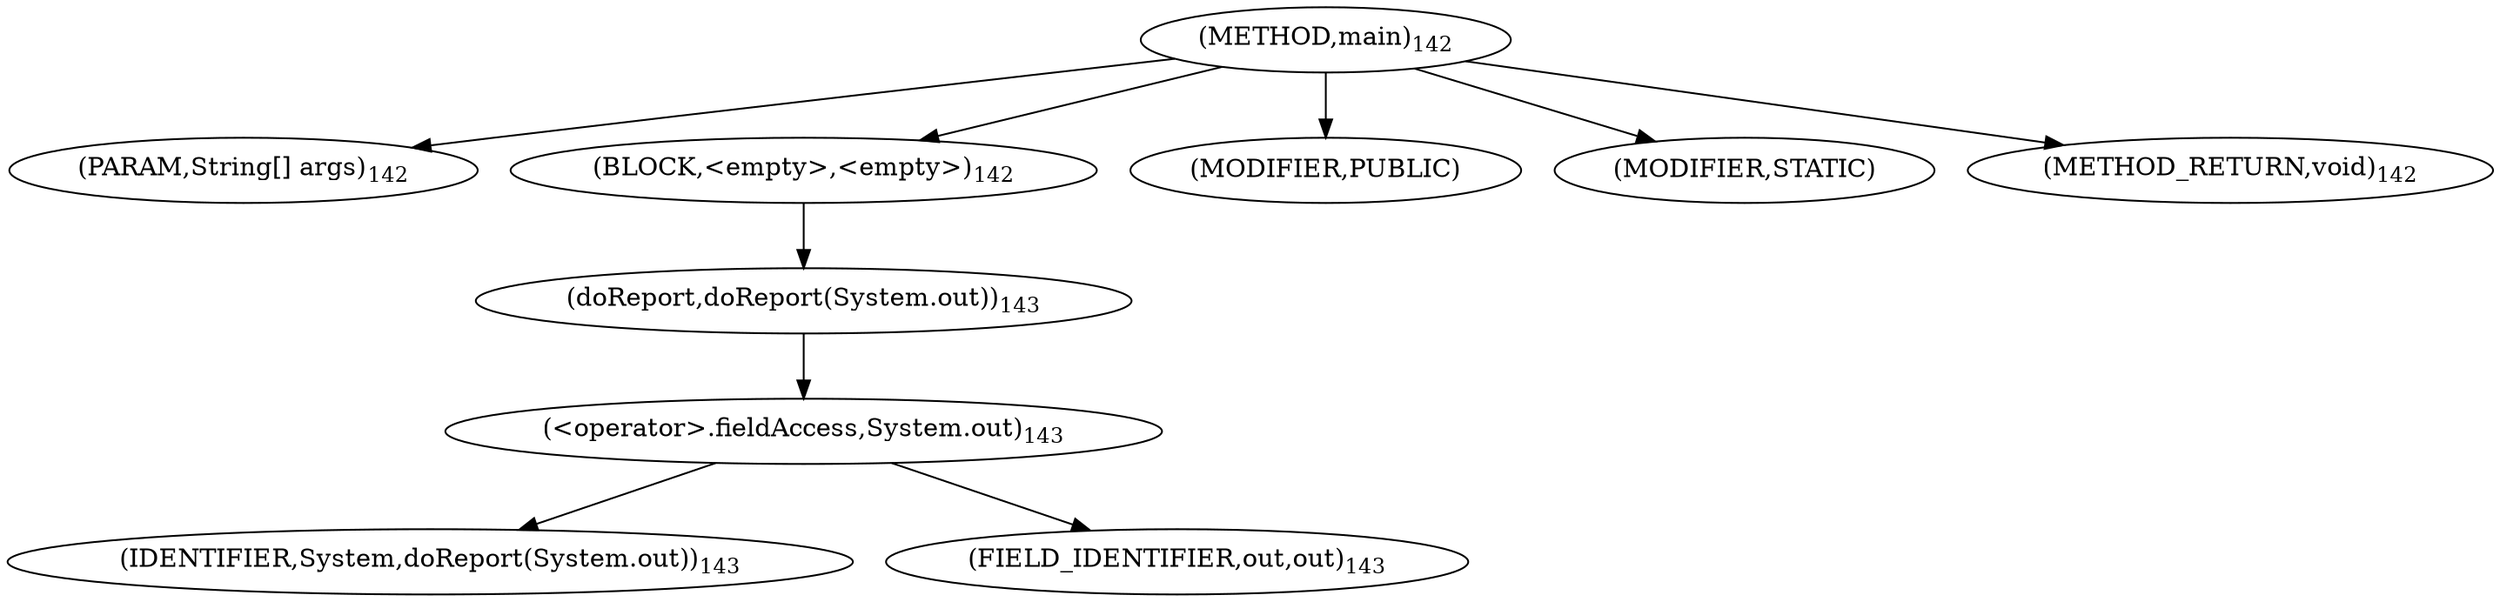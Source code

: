 digraph "main" {  
"165" [label = <(METHOD,main)<SUB>142</SUB>> ]
"166" [label = <(PARAM,String[] args)<SUB>142</SUB>> ]
"167" [label = <(BLOCK,&lt;empty&gt;,&lt;empty&gt;)<SUB>142</SUB>> ]
"168" [label = <(doReport,doReport(System.out))<SUB>143</SUB>> ]
"169" [label = <(&lt;operator&gt;.fieldAccess,System.out)<SUB>143</SUB>> ]
"170" [label = <(IDENTIFIER,System,doReport(System.out))<SUB>143</SUB>> ]
"171" [label = <(FIELD_IDENTIFIER,out,out)<SUB>143</SUB>> ]
"172" [label = <(MODIFIER,PUBLIC)> ]
"173" [label = <(MODIFIER,STATIC)> ]
"174" [label = <(METHOD_RETURN,void)<SUB>142</SUB>> ]
  "165" -> "166" 
  "165" -> "167" 
  "165" -> "172" 
  "165" -> "173" 
  "165" -> "174" 
  "167" -> "168" 
  "168" -> "169" 
  "169" -> "170" 
  "169" -> "171" 
}
